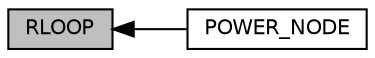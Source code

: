 digraph "RLOOP"
{
  edge [fontname="Helvetica",fontsize="10",labelfontname="Helvetica",labelfontsize="10"];
  node [fontname="Helvetica",fontsize="10",shape=record];
  rankdir=LR;
  Node1 [label="POWER_NODE",height=0.2,width=0.4,color="black", fillcolor="white", style="filled",URL="$group___p_o_w_e_r___n_o_d_e.html"];
  Node0 [label="RLOOP",height=0.2,width=0.4,color="black", fillcolor="grey75", style="filled", fontcolor="black"];
  Node0->Node1 [shape=plaintext, dir="back", style="solid"];
}
